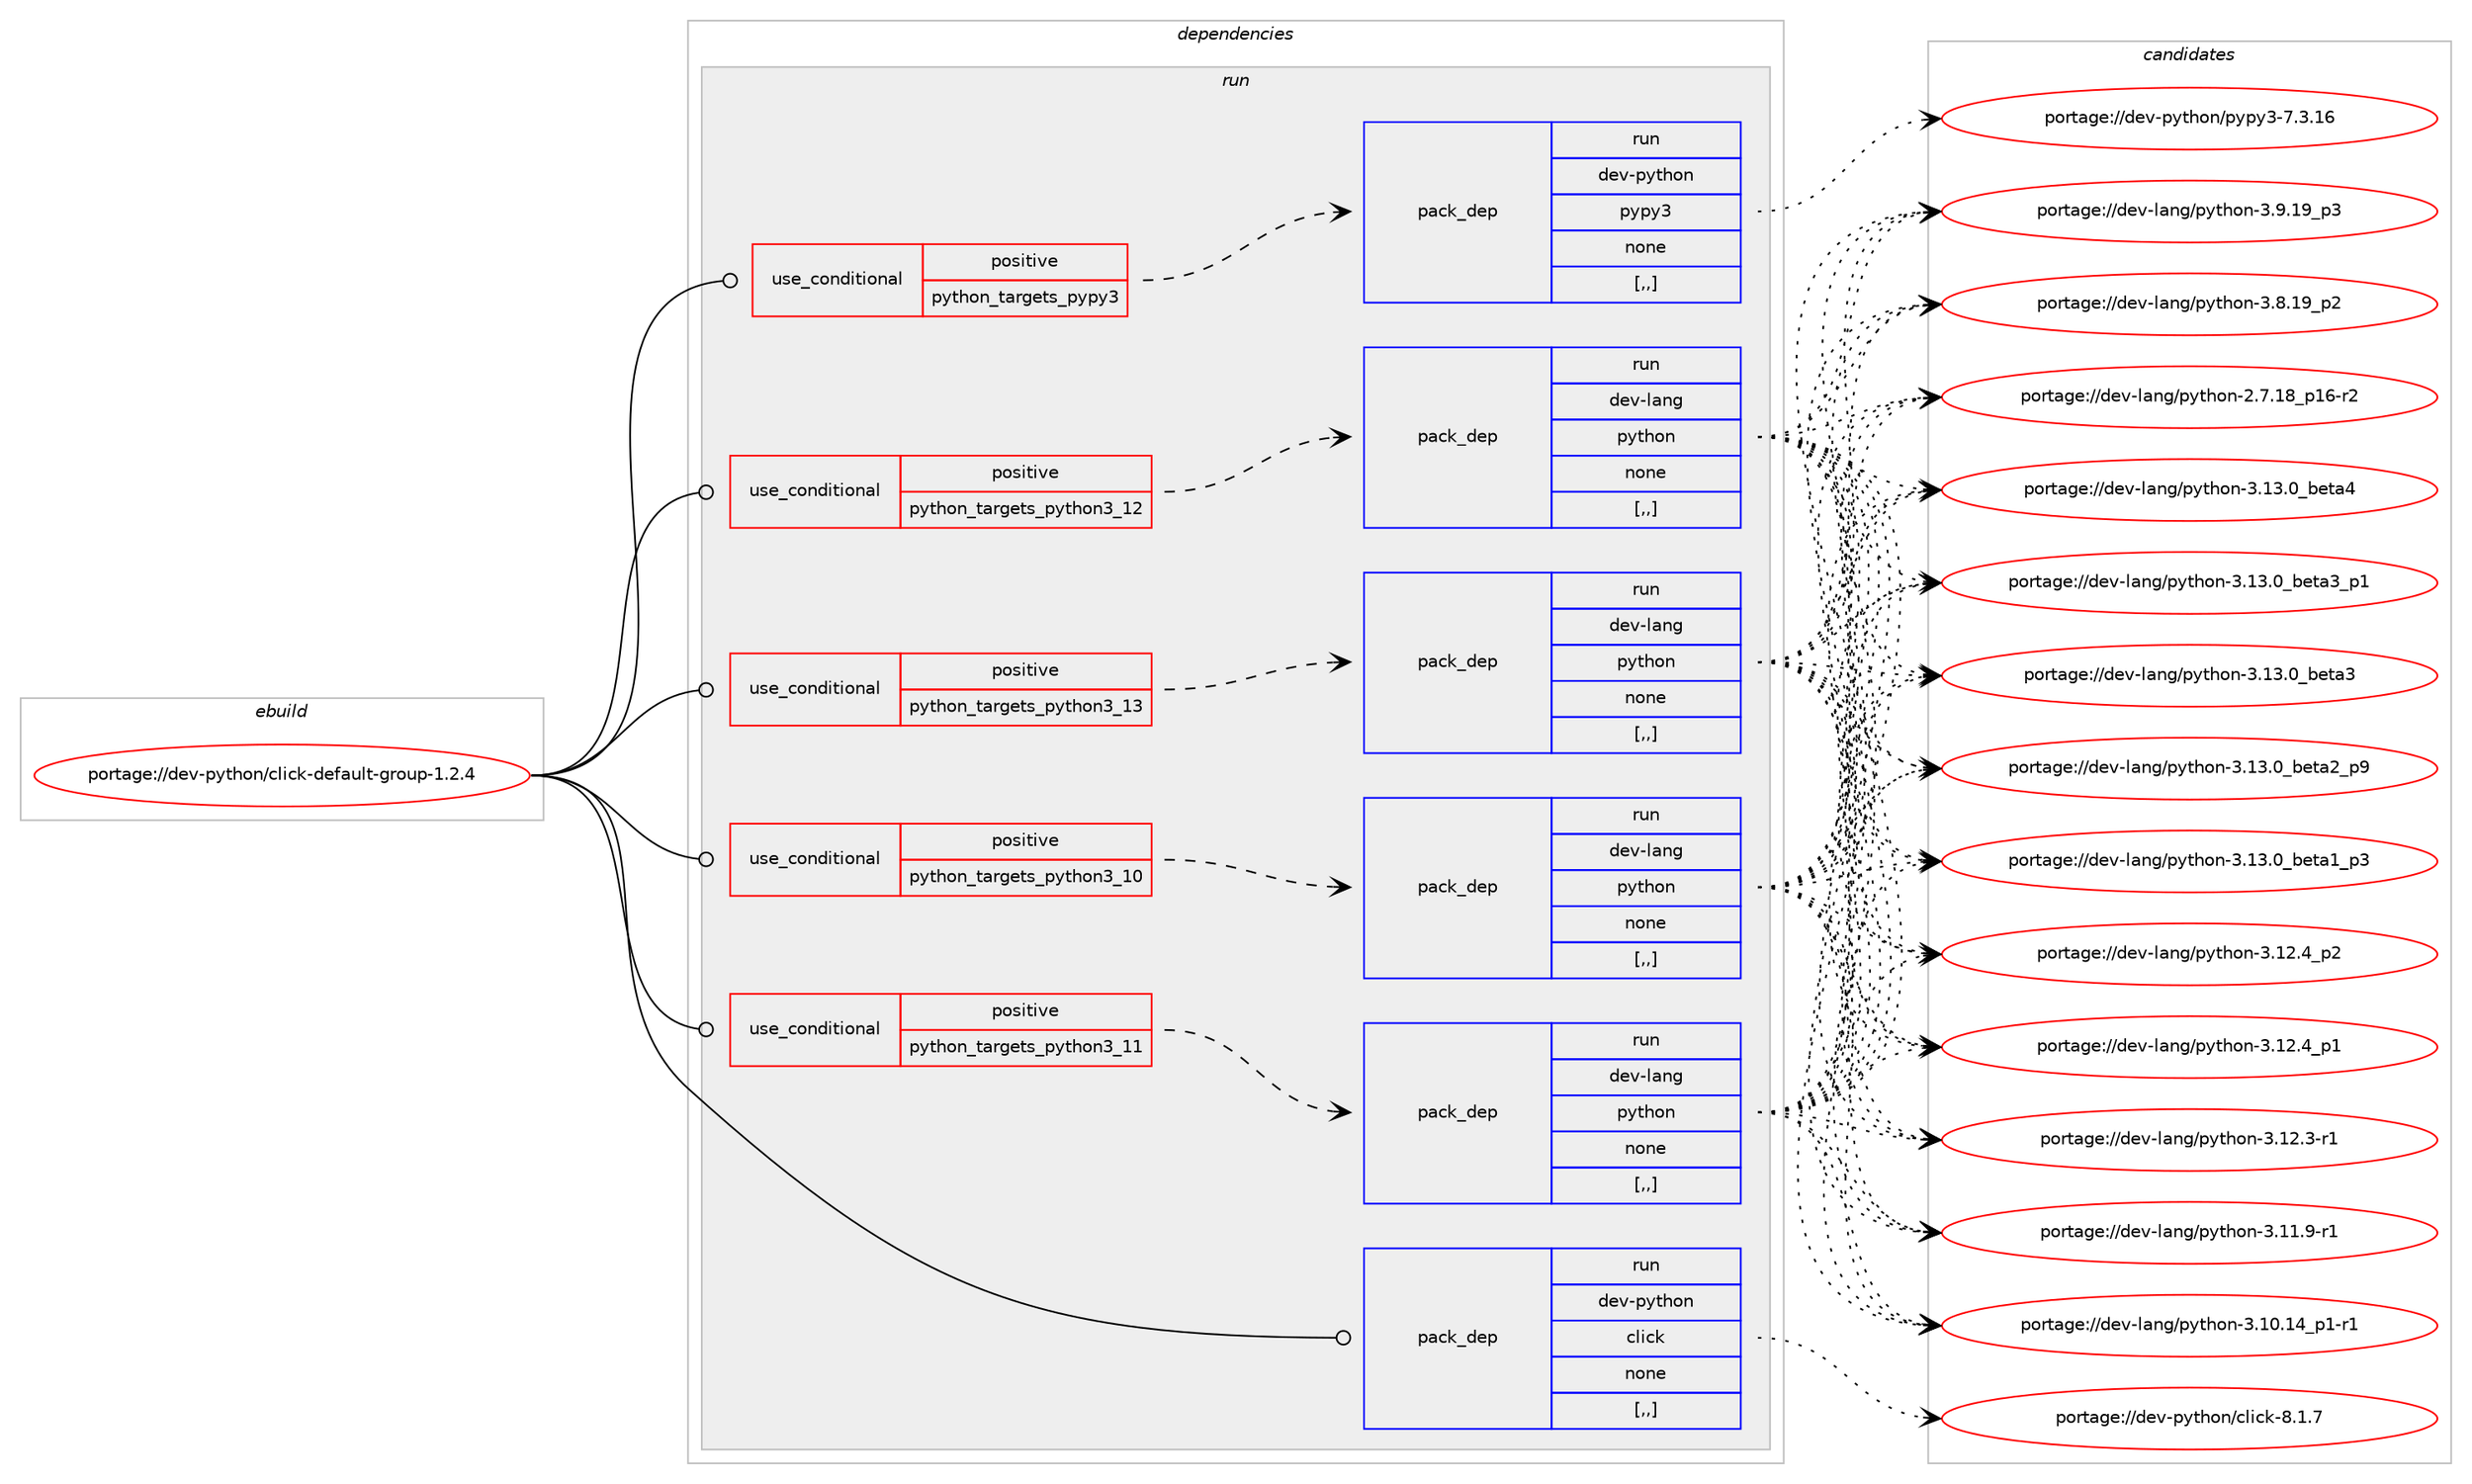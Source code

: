 digraph prolog {

# *************
# Graph options
# *************

newrank=true;
concentrate=true;
compound=true;
graph [rankdir=LR,fontname=Helvetica,fontsize=10,ranksep=1.5];#, ranksep=2.5, nodesep=0.2];
edge  [arrowhead=vee];
node  [fontname=Helvetica,fontsize=10];

# **********
# The ebuild
# **********

subgraph cluster_leftcol {
color=gray;
label=<<i>ebuild</i>>;
id [label="portage://dev-python/click-default-group-1.2.4", color=red, width=4, href="../dev-python/click-default-group-1.2.4.svg"];
}

# ****************
# The dependencies
# ****************

subgraph cluster_midcol {
color=gray;
label=<<i>dependencies</i>>;
subgraph cluster_compile {
fillcolor="#eeeeee";
style=filled;
label=<<i>compile</i>>;
}
subgraph cluster_compileandrun {
fillcolor="#eeeeee";
style=filled;
label=<<i>compile and run</i>>;
}
subgraph cluster_run {
fillcolor="#eeeeee";
style=filled;
label=<<i>run</i>>;
subgraph cond31805 {
dependency144156 [label=<<TABLE BORDER="0" CELLBORDER="1" CELLSPACING="0" CELLPADDING="4"><TR><TD ROWSPAN="3" CELLPADDING="10">use_conditional</TD></TR><TR><TD>positive</TD></TR><TR><TD>python_targets_pypy3</TD></TR></TABLE>>, shape=none, color=red];
subgraph pack111104 {
dependency144157 [label=<<TABLE BORDER="0" CELLBORDER="1" CELLSPACING="0" CELLPADDING="4" WIDTH="220"><TR><TD ROWSPAN="6" CELLPADDING="30">pack_dep</TD></TR><TR><TD WIDTH="110">run</TD></TR><TR><TD>dev-python</TD></TR><TR><TD>pypy3</TD></TR><TR><TD>none</TD></TR><TR><TD>[,,]</TD></TR></TABLE>>, shape=none, color=blue];
}
dependency144156:e -> dependency144157:w [weight=20,style="dashed",arrowhead="vee"];
}
id:e -> dependency144156:w [weight=20,style="solid",arrowhead="odot"];
subgraph cond31806 {
dependency144158 [label=<<TABLE BORDER="0" CELLBORDER="1" CELLSPACING="0" CELLPADDING="4"><TR><TD ROWSPAN="3" CELLPADDING="10">use_conditional</TD></TR><TR><TD>positive</TD></TR><TR><TD>python_targets_python3_10</TD></TR></TABLE>>, shape=none, color=red];
subgraph pack111105 {
dependency144159 [label=<<TABLE BORDER="0" CELLBORDER="1" CELLSPACING="0" CELLPADDING="4" WIDTH="220"><TR><TD ROWSPAN="6" CELLPADDING="30">pack_dep</TD></TR><TR><TD WIDTH="110">run</TD></TR><TR><TD>dev-lang</TD></TR><TR><TD>python</TD></TR><TR><TD>none</TD></TR><TR><TD>[,,]</TD></TR></TABLE>>, shape=none, color=blue];
}
dependency144158:e -> dependency144159:w [weight=20,style="dashed",arrowhead="vee"];
}
id:e -> dependency144158:w [weight=20,style="solid",arrowhead="odot"];
subgraph cond31807 {
dependency144160 [label=<<TABLE BORDER="0" CELLBORDER="1" CELLSPACING="0" CELLPADDING="4"><TR><TD ROWSPAN="3" CELLPADDING="10">use_conditional</TD></TR><TR><TD>positive</TD></TR><TR><TD>python_targets_python3_11</TD></TR></TABLE>>, shape=none, color=red];
subgraph pack111106 {
dependency144161 [label=<<TABLE BORDER="0" CELLBORDER="1" CELLSPACING="0" CELLPADDING="4" WIDTH="220"><TR><TD ROWSPAN="6" CELLPADDING="30">pack_dep</TD></TR><TR><TD WIDTH="110">run</TD></TR><TR><TD>dev-lang</TD></TR><TR><TD>python</TD></TR><TR><TD>none</TD></TR><TR><TD>[,,]</TD></TR></TABLE>>, shape=none, color=blue];
}
dependency144160:e -> dependency144161:w [weight=20,style="dashed",arrowhead="vee"];
}
id:e -> dependency144160:w [weight=20,style="solid",arrowhead="odot"];
subgraph cond31808 {
dependency144162 [label=<<TABLE BORDER="0" CELLBORDER="1" CELLSPACING="0" CELLPADDING="4"><TR><TD ROWSPAN="3" CELLPADDING="10">use_conditional</TD></TR><TR><TD>positive</TD></TR><TR><TD>python_targets_python3_12</TD></TR></TABLE>>, shape=none, color=red];
subgraph pack111107 {
dependency144163 [label=<<TABLE BORDER="0" CELLBORDER="1" CELLSPACING="0" CELLPADDING="4" WIDTH="220"><TR><TD ROWSPAN="6" CELLPADDING="30">pack_dep</TD></TR><TR><TD WIDTH="110">run</TD></TR><TR><TD>dev-lang</TD></TR><TR><TD>python</TD></TR><TR><TD>none</TD></TR><TR><TD>[,,]</TD></TR></TABLE>>, shape=none, color=blue];
}
dependency144162:e -> dependency144163:w [weight=20,style="dashed",arrowhead="vee"];
}
id:e -> dependency144162:w [weight=20,style="solid",arrowhead="odot"];
subgraph cond31809 {
dependency144164 [label=<<TABLE BORDER="0" CELLBORDER="1" CELLSPACING="0" CELLPADDING="4"><TR><TD ROWSPAN="3" CELLPADDING="10">use_conditional</TD></TR><TR><TD>positive</TD></TR><TR><TD>python_targets_python3_13</TD></TR></TABLE>>, shape=none, color=red];
subgraph pack111108 {
dependency144165 [label=<<TABLE BORDER="0" CELLBORDER="1" CELLSPACING="0" CELLPADDING="4" WIDTH="220"><TR><TD ROWSPAN="6" CELLPADDING="30">pack_dep</TD></TR><TR><TD WIDTH="110">run</TD></TR><TR><TD>dev-lang</TD></TR><TR><TD>python</TD></TR><TR><TD>none</TD></TR><TR><TD>[,,]</TD></TR></TABLE>>, shape=none, color=blue];
}
dependency144164:e -> dependency144165:w [weight=20,style="dashed",arrowhead="vee"];
}
id:e -> dependency144164:w [weight=20,style="solid",arrowhead="odot"];
subgraph pack111109 {
dependency144166 [label=<<TABLE BORDER="0" CELLBORDER="1" CELLSPACING="0" CELLPADDING="4" WIDTH="220"><TR><TD ROWSPAN="6" CELLPADDING="30">pack_dep</TD></TR><TR><TD WIDTH="110">run</TD></TR><TR><TD>dev-python</TD></TR><TR><TD>click</TD></TR><TR><TD>none</TD></TR><TR><TD>[,,]</TD></TR></TABLE>>, shape=none, color=blue];
}
id:e -> dependency144166:w [weight=20,style="solid",arrowhead="odot"];
}
}

# **************
# The candidates
# **************

subgraph cluster_choices {
rank=same;
color=gray;
label=<<i>candidates</i>>;

subgraph choice111104 {
color=black;
nodesep=1;
choice10010111845112121116104111110471121211121215145554651464954 [label="portage://dev-python/pypy3-7.3.16", color=red, width=4,href="../dev-python/pypy3-7.3.16.svg"];
dependency144157:e -> choice10010111845112121116104111110471121211121215145554651464954:w [style=dotted,weight="100"];
}
subgraph choice111105 {
color=black;
nodesep=1;
choice1001011184510897110103471121211161041111104551464951464895981011169752 [label="portage://dev-lang/python-3.13.0_beta4", color=red, width=4,href="../dev-lang/python-3.13.0_beta4.svg"];
choice10010111845108971101034711212111610411111045514649514648959810111697519511249 [label="portage://dev-lang/python-3.13.0_beta3_p1", color=red, width=4,href="../dev-lang/python-3.13.0_beta3_p1.svg"];
choice1001011184510897110103471121211161041111104551464951464895981011169751 [label="portage://dev-lang/python-3.13.0_beta3", color=red, width=4,href="../dev-lang/python-3.13.0_beta3.svg"];
choice10010111845108971101034711212111610411111045514649514648959810111697509511257 [label="portage://dev-lang/python-3.13.0_beta2_p9", color=red, width=4,href="../dev-lang/python-3.13.0_beta2_p9.svg"];
choice10010111845108971101034711212111610411111045514649514648959810111697499511251 [label="portage://dev-lang/python-3.13.0_beta1_p3", color=red, width=4,href="../dev-lang/python-3.13.0_beta1_p3.svg"];
choice100101118451089711010347112121116104111110455146495046529511250 [label="portage://dev-lang/python-3.12.4_p2", color=red, width=4,href="../dev-lang/python-3.12.4_p2.svg"];
choice100101118451089711010347112121116104111110455146495046529511249 [label="portage://dev-lang/python-3.12.4_p1", color=red, width=4,href="../dev-lang/python-3.12.4_p1.svg"];
choice100101118451089711010347112121116104111110455146495046514511449 [label="portage://dev-lang/python-3.12.3-r1", color=red, width=4,href="../dev-lang/python-3.12.3-r1.svg"];
choice100101118451089711010347112121116104111110455146494946574511449 [label="portage://dev-lang/python-3.11.9-r1", color=red, width=4,href="../dev-lang/python-3.11.9-r1.svg"];
choice100101118451089711010347112121116104111110455146494846495295112494511449 [label="portage://dev-lang/python-3.10.14_p1-r1", color=red, width=4,href="../dev-lang/python-3.10.14_p1-r1.svg"];
choice100101118451089711010347112121116104111110455146574649579511251 [label="portage://dev-lang/python-3.9.19_p3", color=red, width=4,href="../dev-lang/python-3.9.19_p3.svg"];
choice100101118451089711010347112121116104111110455146564649579511250 [label="portage://dev-lang/python-3.8.19_p2", color=red, width=4,href="../dev-lang/python-3.8.19_p2.svg"];
choice100101118451089711010347112121116104111110455046554649569511249544511450 [label="portage://dev-lang/python-2.7.18_p16-r2", color=red, width=4,href="../dev-lang/python-2.7.18_p16-r2.svg"];
dependency144159:e -> choice1001011184510897110103471121211161041111104551464951464895981011169752:w [style=dotted,weight="100"];
dependency144159:e -> choice10010111845108971101034711212111610411111045514649514648959810111697519511249:w [style=dotted,weight="100"];
dependency144159:e -> choice1001011184510897110103471121211161041111104551464951464895981011169751:w [style=dotted,weight="100"];
dependency144159:e -> choice10010111845108971101034711212111610411111045514649514648959810111697509511257:w [style=dotted,weight="100"];
dependency144159:e -> choice10010111845108971101034711212111610411111045514649514648959810111697499511251:w [style=dotted,weight="100"];
dependency144159:e -> choice100101118451089711010347112121116104111110455146495046529511250:w [style=dotted,weight="100"];
dependency144159:e -> choice100101118451089711010347112121116104111110455146495046529511249:w [style=dotted,weight="100"];
dependency144159:e -> choice100101118451089711010347112121116104111110455146495046514511449:w [style=dotted,weight="100"];
dependency144159:e -> choice100101118451089711010347112121116104111110455146494946574511449:w [style=dotted,weight="100"];
dependency144159:e -> choice100101118451089711010347112121116104111110455146494846495295112494511449:w [style=dotted,weight="100"];
dependency144159:e -> choice100101118451089711010347112121116104111110455146574649579511251:w [style=dotted,weight="100"];
dependency144159:e -> choice100101118451089711010347112121116104111110455146564649579511250:w [style=dotted,weight="100"];
dependency144159:e -> choice100101118451089711010347112121116104111110455046554649569511249544511450:w [style=dotted,weight="100"];
}
subgraph choice111106 {
color=black;
nodesep=1;
choice1001011184510897110103471121211161041111104551464951464895981011169752 [label="portage://dev-lang/python-3.13.0_beta4", color=red, width=4,href="../dev-lang/python-3.13.0_beta4.svg"];
choice10010111845108971101034711212111610411111045514649514648959810111697519511249 [label="portage://dev-lang/python-3.13.0_beta3_p1", color=red, width=4,href="../dev-lang/python-3.13.0_beta3_p1.svg"];
choice1001011184510897110103471121211161041111104551464951464895981011169751 [label="portage://dev-lang/python-3.13.0_beta3", color=red, width=4,href="../dev-lang/python-3.13.0_beta3.svg"];
choice10010111845108971101034711212111610411111045514649514648959810111697509511257 [label="portage://dev-lang/python-3.13.0_beta2_p9", color=red, width=4,href="../dev-lang/python-3.13.0_beta2_p9.svg"];
choice10010111845108971101034711212111610411111045514649514648959810111697499511251 [label="portage://dev-lang/python-3.13.0_beta1_p3", color=red, width=4,href="../dev-lang/python-3.13.0_beta1_p3.svg"];
choice100101118451089711010347112121116104111110455146495046529511250 [label="portage://dev-lang/python-3.12.4_p2", color=red, width=4,href="../dev-lang/python-3.12.4_p2.svg"];
choice100101118451089711010347112121116104111110455146495046529511249 [label="portage://dev-lang/python-3.12.4_p1", color=red, width=4,href="../dev-lang/python-3.12.4_p1.svg"];
choice100101118451089711010347112121116104111110455146495046514511449 [label="portage://dev-lang/python-3.12.3-r1", color=red, width=4,href="../dev-lang/python-3.12.3-r1.svg"];
choice100101118451089711010347112121116104111110455146494946574511449 [label="portage://dev-lang/python-3.11.9-r1", color=red, width=4,href="../dev-lang/python-3.11.9-r1.svg"];
choice100101118451089711010347112121116104111110455146494846495295112494511449 [label="portage://dev-lang/python-3.10.14_p1-r1", color=red, width=4,href="../dev-lang/python-3.10.14_p1-r1.svg"];
choice100101118451089711010347112121116104111110455146574649579511251 [label="portage://dev-lang/python-3.9.19_p3", color=red, width=4,href="../dev-lang/python-3.9.19_p3.svg"];
choice100101118451089711010347112121116104111110455146564649579511250 [label="portage://dev-lang/python-3.8.19_p2", color=red, width=4,href="../dev-lang/python-3.8.19_p2.svg"];
choice100101118451089711010347112121116104111110455046554649569511249544511450 [label="portage://dev-lang/python-2.7.18_p16-r2", color=red, width=4,href="../dev-lang/python-2.7.18_p16-r2.svg"];
dependency144161:e -> choice1001011184510897110103471121211161041111104551464951464895981011169752:w [style=dotted,weight="100"];
dependency144161:e -> choice10010111845108971101034711212111610411111045514649514648959810111697519511249:w [style=dotted,weight="100"];
dependency144161:e -> choice1001011184510897110103471121211161041111104551464951464895981011169751:w [style=dotted,weight="100"];
dependency144161:e -> choice10010111845108971101034711212111610411111045514649514648959810111697509511257:w [style=dotted,weight="100"];
dependency144161:e -> choice10010111845108971101034711212111610411111045514649514648959810111697499511251:w [style=dotted,weight="100"];
dependency144161:e -> choice100101118451089711010347112121116104111110455146495046529511250:w [style=dotted,weight="100"];
dependency144161:e -> choice100101118451089711010347112121116104111110455146495046529511249:w [style=dotted,weight="100"];
dependency144161:e -> choice100101118451089711010347112121116104111110455146495046514511449:w [style=dotted,weight="100"];
dependency144161:e -> choice100101118451089711010347112121116104111110455146494946574511449:w [style=dotted,weight="100"];
dependency144161:e -> choice100101118451089711010347112121116104111110455146494846495295112494511449:w [style=dotted,weight="100"];
dependency144161:e -> choice100101118451089711010347112121116104111110455146574649579511251:w [style=dotted,weight="100"];
dependency144161:e -> choice100101118451089711010347112121116104111110455146564649579511250:w [style=dotted,weight="100"];
dependency144161:e -> choice100101118451089711010347112121116104111110455046554649569511249544511450:w [style=dotted,weight="100"];
}
subgraph choice111107 {
color=black;
nodesep=1;
choice1001011184510897110103471121211161041111104551464951464895981011169752 [label="portage://dev-lang/python-3.13.0_beta4", color=red, width=4,href="../dev-lang/python-3.13.0_beta4.svg"];
choice10010111845108971101034711212111610411111045514649514648959810111697519511249 [label="portage://dev-lang/python-3.13.0_beta3_p1", color=red, width=4,href="../dev-lang/python-3.13.0_beta3_p1.svg"];
choice1001011184510897110103471121211161041111104551464951464895981011169751 [label="portage://dev-lang/python-3.13.0_beta3", color=red, width=4,href="../dev-lang/python-3.13.0_beta3.svg"];
choice10010111845108971101034711212111610411111045514649514648959810111697509511257 [label="portage://dev-lang/python-3.13.0_beta2_p9", color=red, width=4,href="../dev-lang/python-3.13.0_beta2_p9.svg"];
choice10010111845108971101034711212111610411111045514649514648959810111697499511251 [label="portage://dev-lang/python-3.13.0_beta1_p3", color=red, width=4,href="../dev-lang/python-3.13.0_beta1_p3.svg"];
choice100101118451089711010347112121116104111110455146495046529511250 [label="portage://dev-lang/python-3.12.4_p2", color=red, width=4,href="../dev-lang/python-3.12.4_p2.svg"];
choice100101118451089711010347112121116104111110455146495046529511249 [label="portage://dev-lang/python-3.12.4_p1", color=red, width=4,href="../dev-lang/python-3.12.4_p1.svg"];
choice100101118451089711010347112121116104111110455146495046514511449 [label="portage://dev-lang/python-3.12.3-r1", color=red, width=4,href="../dev-lang/python-3.12.3-r1.svg"];
choice100101118451089711010347112121116104111110455146494946574511449 [label="portage://dev-lang/python-3.11.9-r1", color=red, width=4,href="../dev-lang/python-3.11.9-r1.svg"];
choice100101118451089711010347112121116104111110455146494846495295112494511449 [label="portage://dev-lang/python-3.10.14_p1-r1", color=red, width=4,href="../dev-lang/python-3.10.14_p1-r1.svg"];
choice100101118451089711010347112121116104111110455146574649579511251 [label="portage://dev-lang/python-3.9.19_p3", color=red, width=4,href="../dev-lang/python-3.9.19_p3.svg"];
choice100101118451089711010347112121116104111110455146564649579511250 [label="portage://dev-lang/python-3.8.19_p2", color=red, width=4,href="../dev-lang/python-3.8.19_p2.svg"];
choice100101118451089711010347112121116104111110455046554649569511249544511450 [label="portage://dev-lang/python-2.7.18_p16-r2", color=red, width=4,href="../dev-lang/python-2.7.18_p16-r2.svg"];
dependency144163:e -> choice1001011184510897110103471121211161041111104551464951464895981011169752:w [style=dotted,weight="100"];
dependency144163:e -> choice10010111845108971101034711212111610411111045514649514648959810111697519511249:w [style=dotted,weight="100"];
dependency144163:e -> choice1001011184510897110103471121211161041111104551464951464895981011169751:w [style=dotted,weight="100"];
dependency144163:e -> choice10010111845108971101034711212111610411111045514649514648959810111697509511257:w [style=dotted,weight="100"];
dependency144163:e -> choice10010111845108971101034711212111610411111045514649514648959810111697499511251:w [style=dotted,weight="100"];
dependency144163:e -> choice100101118451089711010347112121116104111110455146495046529511250:w [style=dotted,weight="100"];
dependency144163:e -> choice100101118451089711010347112121116104111110455146495046529511249:w [style=dotted,weight="100"];
dependency144163:e -> choice100101118451089711010347112121116104111110455146495046514511449:w [style=dotted,weight="100"];
dependency144163:e -> choice100101118451089711010347112121116104111110455146494946574511449:w [style=dotted,weight="100"];
dependency144163:e -> choice100101118451089711010347112121116104111110455146494846495295112494511449:w [style=dotted,weight="100"];
dependency144163:e -> choice100101118451089711010347112121116104111110455146574649579511251:w [style=dotted,weight="100"];
dependency144163:e -> choice100101118451089711010347112121116104111110455146564649579511250:w [style=dotted,weight="100"];
dependency144163:e -> choice100101118451089711010347112121116104111110455046554649569511249544511450:w [style=dotted,weight="100"];
}
subgraph choice111108 {
color=black;
nodesep=1;
choice1001011184510897110103471121211161041111104551464951464895981011169752 [label="portage://dev-lang/python-3.13.0_beta4", color=red, width=4,href="../dev-lang/python-3.13.0_beta4.svg"];
choice10010111845108971101034711212111610411111045514649514648959810111697519511249 [label="portage://dev-lang/python-3.13.0_beta3_p1", color=red, width=4,href="../dev-lang/python-3.13.0_beta3_p1.svg"];
choice1001011184510897110103471121211161041111104551464951464895981011169751 [label="portage://dev-lang/python-3.13.0_beta3", color=red, width=4,href="../dev-lang/python-3.13.0_beta3.svg"];
choice10010111845108971101034711212111610411111045514649514648959810111697509511257 [label="portage://dev-lang/python-3.13.0_beta2_p9", color=red, width=4,href="../dev-lang/python-3.13.0_beta2_p9.svg"];
choice10010111845108971101034711212111610411111045514649514648959810111697499511251 [label="portage://dev-lang/python-3.13.0_beta1_p3", color=red, width=4,href="../dev-lang/python-3.13.0_beta1_p3.svg"];
choice100101118451089711010347112121116104111110455146495046529511250 [label="portage://dev-lang/python-3.12.4_p2", color=red, width=4,href="../dev-lang/python-3.12.4_p2.svg"];
choice100101118451089711010347112121116104111110455146495046529511249 [label="portage://dev-lang/python-3.12.4_p1", color=red, width=4,href="../dev-lang/python-3.12.4_p1.svg"];
choice100101118451089711010347112121116104111110455146495046514511449 [label="portage://dev-lang/python-3.12.3-r1", color=red, width=4,href="../dev-lang/python-3.12.3-r1.svg"];
choice100101118451089711010347112121116104111110455146494946574511449 [label="portage://dev-lang/python-3.11.9-r1", color=red, width=4,href="../dev-lang/python-3.11.9-r1.svg"];
choice100101118451089711010347112121116104111110455146494846495295112494511449 [label="portage://dev-lang/python-3.10.14_p1-r1", color=red, width=4,href="../dev-lang/python-3.10.14_p1-r1.svg"];
choice100101118451089711010347112121116104111110455146574649579511251 [label="portage://dev-lang/python-3.9.19_p3", color=red, width=4,href="../dev-lang/python-3.9.19_p3.svg"];
choice100101118451089711010347112121116104111110455146564649579511250 [label="portage://dev-lang/python-3.8.19_p2", color=red, width=4,href="../dev-lang/python-3.8.19_p2.svg"];
choice100101118451089711010347112121116104111110455046554649569511249544511450 [label="portage://dev-lang/python-2.7.18_p16-r2", color=red, width=4,href="../dev-lang/python-2.7.18_p16-r2.svg"];
dependency144165:e -> choice1001011184510897110103471121211161041111104551464951464895981011169752:w [style=dotted,weight="100"];
dependency144165:e -> choice10010111845108971101034711212111610411111045514649514648959810111697519511249:w [style=dotted,weight="100"];
dependency144165:e -> choice1001011184510897110103471121211161041111104551464951464895981011169751:w [style=dotted,weight="100"];
dependency144165:e -> choice10010111845108971101034711212111610411111045514649514648959810111697509511257:w [style=dotted,weight="100"];
dependency144165:e -> choice10010111845108971101034711212111610411111045514649514648959810111697499511251:w [style=dotted,weight="100"];
dependency144165:e -> choice100101118451089711010347112121116104111110455146495046529511250:w [style=dotted,weight="100"];
dependency144165:e -> choice100101118451089711010347112121116104111110455146495046529511249:w [style=dotted,weight="100"];
dependency144165:e -> choice100101118451089711010347112121116104111110455146495046514511449:w [style=dotted,weight="100"];
dependency144165:e -> choice100101118451089711010347112121116104111110455146494946574511449:w [style=dotted,weight="100"];
dependency144165:e -> choice100101118451089711010347112121116104111110455146494846495295112494511449:w [style=dotted,weight="100"];
dependency144165:e -> choice100101118451089711010347112121116104111110455146574649579511251:w [style=dotted,weight="100"];
dependency144165:e -> choice100101118451089711010347112121116104111110455146564649579511250:w [style=dotted,weight="100"];
dependency144165:e -> choice100101118451089711010347112121116104111110455046554649569511249544511450:w [style=dotted,weight="100"];
}
subgraph choice111109 {
color=black;
nodesep=1;
choice10010111845112121116104111110479910810599107455646494655 [label="portage://dev-python/click-8.1.7", color=red, width=4,href="../dev-python/click-8.1.7.svg"];
dependency144166:e -> choice10010111845112121116104111110479910810599107455646494655:w [style=dotted,weight="100"];
}
}

}
